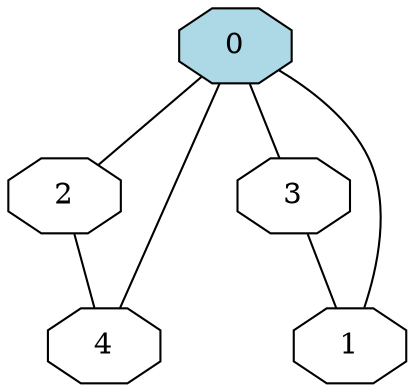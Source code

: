 Graph G{
  0[shape = octagon style = filled, fillcolor = lightblue]
  1[shape = octagon]
  2[shape = octagon]
  3[shape = octagon]
  4[shape = octagon]
  "0"--"2";
  "0"--"3";
  "1"--"0";
  "2"--"4";
  "3"--"1";
  "4"--"0";
}

